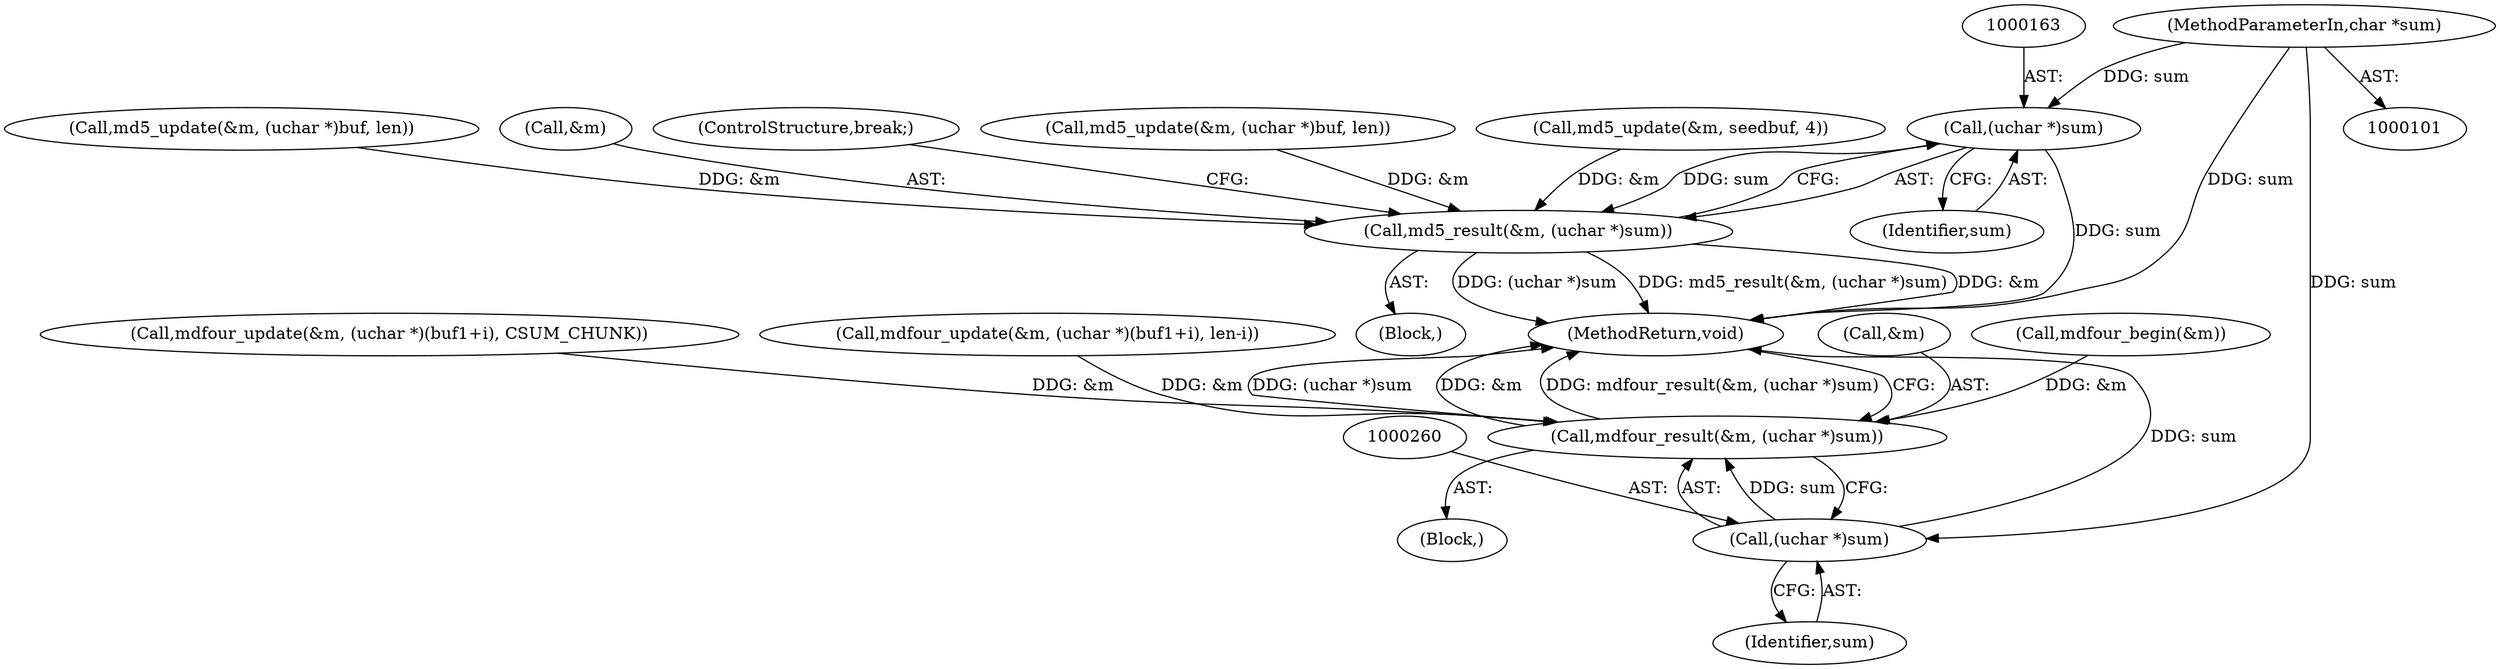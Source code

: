 digraph "0_samba_7b8a4ecd6ff9cdf4e5d3850ebf822f1e989255b3_1@pointer" {
"1000104" [label="(MethodParameterIn,char *sum)"];
"1000162" [label="(Call,(uchar *)sum)"];
"1000159" [label="(Call,md5_result(&m, (uchar *)sum))"];
"1000259" [label="(Call,(uchar *)sum)"];
"1000256" [label="(Call,mdfour_result(&m, (uchar *)sum))"];
"1000261" [label="(Identifier,sum)"];
"1000162" [label="(Call,(uchar *)sum)"];
"1000160" [label="(Call,&m)"];
"1000165" [label="(ControlStructure,break;)"];
"1000164" [label="(Identifier,sum)"];
"1000159" [label="(Call,md5_result(&m, (uchar *)sum))"];
"1000257" [label="(Call,&m)"];
"1000262" [label="(MethodReturn,void)"];
"1000245" [label="(Call,mdfour_update(&m, (uchar *)(buf1+i), len-i))"];
"1000131" [label="(Call,md5_update(&m, (uchar *)buf, len))"];
"1000104" [label="(MethodParameterIn,char *sum)"];
"1000173" [label="(Call,mdfour_begin(&m))"];
"1000256" [label="(Call,mdfour_result(&m, (uchar *)sum))"];
"1000111" [label="(Block,)"];
"1000259" [label="(Call,(uchar *)sum)"];
"1000226" [label="(Call,mdfour_update(&m, (uchar *)(buf1+i), CSUM_CHUNK))"];
"1000169" [label="(Block,)"];
"1000154" [label="(Call,md5_update(&m, seedbuf, 4))"];
"1000140" [label="(Call,md5_update(&m, (uchar *)buf, len))"];
"1000104" -> "1000101"  [label="AST: "];
"1000104" -> "1000262"  [label="DDG: sum"];
"1000104" -> "1000162"  [label="DDG: sum"];
"1000104" -> "1000259"  [label="DDG: sum"];
"1000162" -> "1000159"  [label="AST: "];
"1000162" -> "1000164"  [label="CFG: "];
"1000163" -> "1000162"  [label="AST: "];
"1000164" -> "1000162"  [label="AST: "];
"1000159" -> "1000162"  [label="CFG: "];
"1000162" -> "1000262"  [label="DDG: sum"];
"1000162" -> "1000159"  [label="DDG: sum"];
"1000159" -> "1000111"  [label="AST: "];
"1000160" -> "1000159"  [label="AST: "];
"1000165" -> "1000159"  [label="CFG: "];
"1000159" -> "1000262"  [label="DDG: md5_result(&m, (uchar *)sum)"];
"1000159" -> "1000262"  [label="DDG: &m"];
"1000159" -> "1000262"  [label="DDG: (uchar *)sum"];
"1000154" -> "1000159"  [label="DDG: &m"];
"1000131" -> "1000159"  [label="DDG: &m"];
"1000140" -> "1000159"  [label="DDG: &m"];
"1000259" -> "1000256"  [label="AST: "];
"1000259" -> "1000261"  [label="CFG: "];
"1000260" -> "1000259"  [label="AST: "];
"1000261" -> "1000259"  [label="AST: "];
"1000256" -> "1000259"  [label="CFG: "];
"1000259" -> "1000262"  [label="DDG: sum"];
"1000259" -> "1000256"  [label="DDG: sum"];
"1000256" -> "1000169"  [label="AST: "];
"1000257" -> "1000256"  [label="AST: "];
"1000262" -> "1000256"  [label="CFG: "];
"1000256" -> "1000262"  [label="DDG: (uchar *)sum"];
"1000256" -> "1000262"  [label="DDG: &m"];
"1000256" -> "1000262"  [label="DDG: mdfour_result(&m, (uchar *)sum)"];
"1000226" -> "1000256"  [label="DDG: &m"];
"1000245" -> "1000256"  [label="DDG: &m"];
"1000173" -> "1000256"  [label="DDG: &m"];
}
